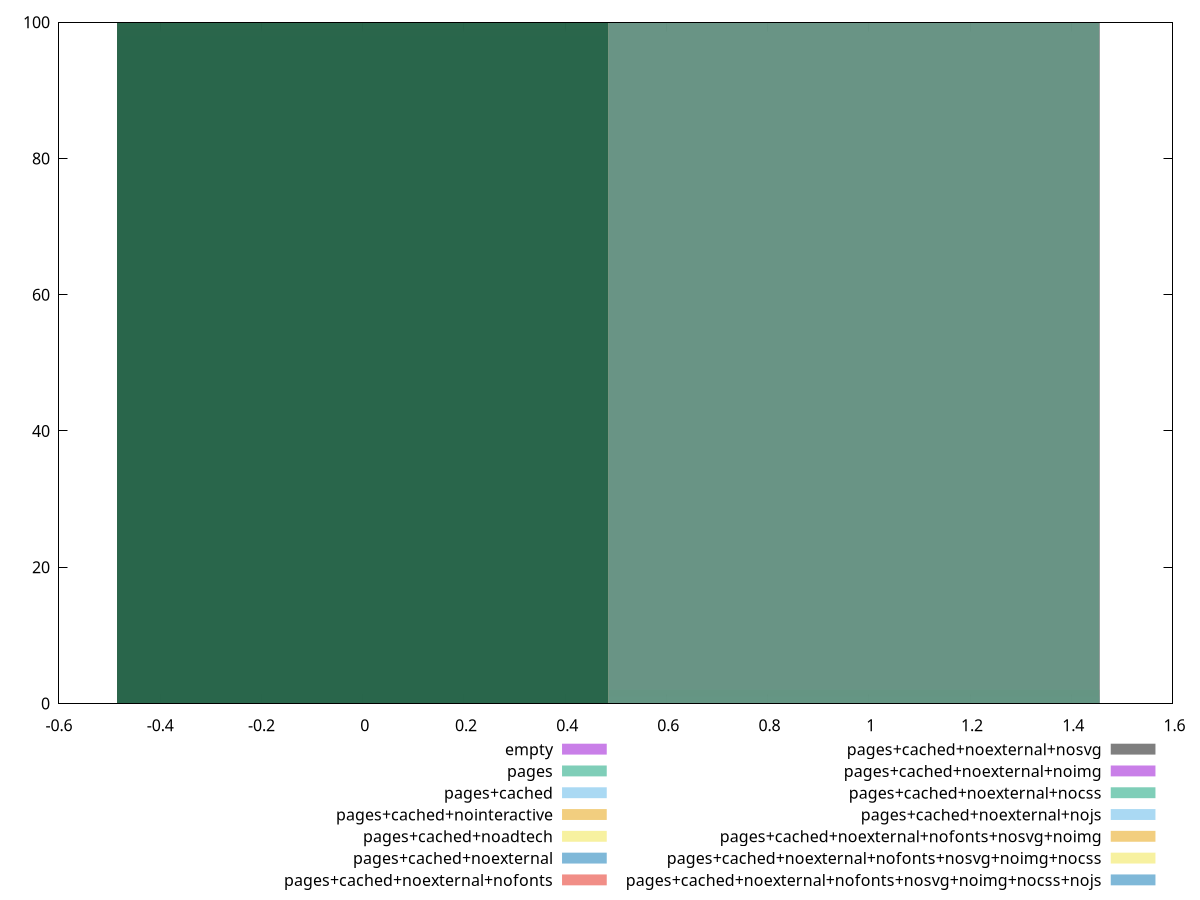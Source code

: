 reset
set terminal svg size 640, 620 enhanced background rgb 'white'
set output "reprap/uses-webp-images/comparison/histogram/all_score.svg"

$empty <<EOF
0.9705138705187335 100
EOF

$pages <<EOF
0.9705138705187335 2
0 98
EOF

$pagesCached <<EOF
0.9705138705187335 1
0 99
EOF

$pagesCachedNointeractive <<EOF
0 100
EOF

$pagesCachedNoadtech <<EOF
0 100
EOF

$pagesCachedNoexternal <<EOF
0 100
EOF

$pagesCachedNoexternalNofonts <<EOF
0 100
EOF

$pagesCachedNoexternalNosvg <<EOF
0 100
EOF

$pagesCachedNoexternalNoimg <<EOF
0.9705138705187335 100
EOF

$pagesCachedNoexternalNocss <<EOF
0 100
EOF

$pagesCachedNoexternalNojs <<EOF
0.9705138705187335 100
EOF

$pagesCachedNoexternalNofontsNosvgNoimg <<EOF
0.9705138705187335 100
EOF

$pagesCachedNoexternalNofontsNosvgNoimgNocss <<EOF
0.9705138705187335 100
EOF

$pagesCachedNoexternalNofontsNosvgNoimgNocssNojs <<EOF
0.9705138705187335 100
EOF

set key outside below
set boxwidth 0.9705138705187335
set yrange [0:100]
set style fill transparent solid 0.5 noborder

plot \
  $empty title "empty" with boxes, \
  $pages title "pages" with boxes, \
  $pagesCached title "pages+cached" with boxes, \
  $pagesCachedNointeractive title "pages+cached+nointeractive" with boxes, \
  $pagesCachedNoadtech title "pages+cached+noadtech" with boxes, \
  $pagesCachedNoexternal title "pages+cached+noexternal" with boxes, \
  $pagesCachedNoexternalNofonts title "pages+cached+noexternal+nofonts" with boxes, \
  $pagesCachedNoexternalNosvg title "pages+cached+noexternal+nosvg" with boxes, \
  $pagesCachedNoexternalNoimg title "pages+cached+noexternal+noimg" with boxes, \
  $pagesCachedNoexternalNocss title "pages+cached+noexternal+nocss" with boxes, \
  $pagesCachedNoexternalNojs title "pages+cached+noexternal+nojs" with boxes, \
  $pagesCachedNoexternalNofontsNosvgNoimg title "pages+cached+noexternal+nofonts+nosvg+noimg" with boxes, \
  $pagesCachedNoexternalNofontsNosvgNoimgNocss title "pages+cached+noexternal+nofonts+nosvg+noimg+nocss" with boxes, \
  $pagesCachedNoexternalNofontsNosvgNoimgNocssNojs title "pages+cached+noexternal+nofonts+nosvg+noimg+nocss+nojs" with boxes, \


reset